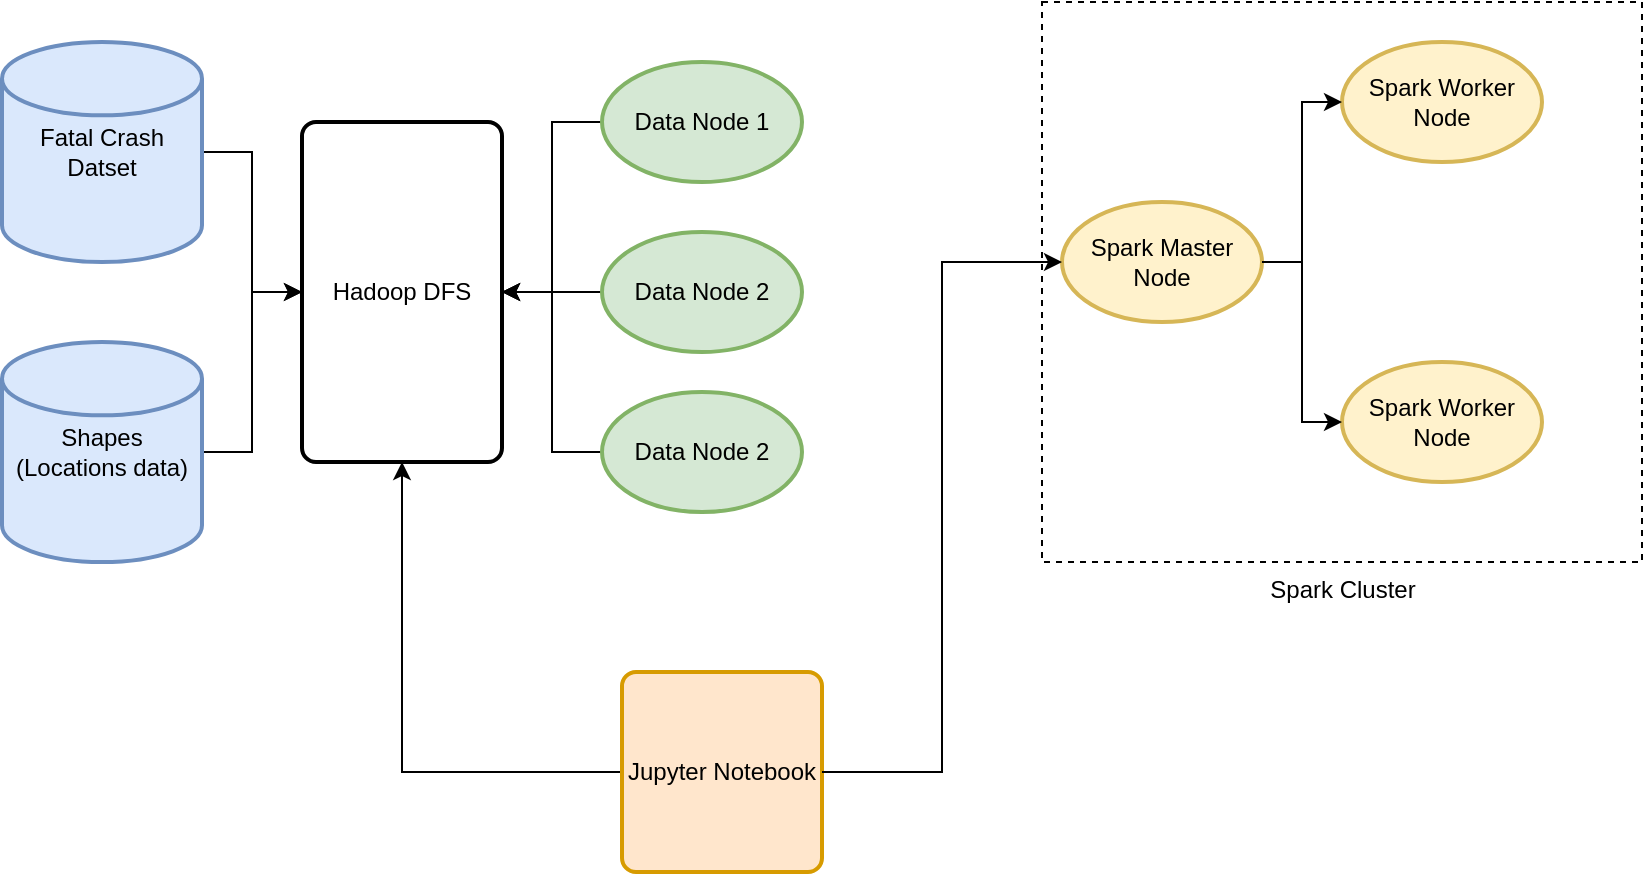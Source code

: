 <mxfile version="22.0.5" type="github">
  <diagram name="Page-1" id="5Hz0wXWLAJC5K84tN0uE">
    <mxGraphModel dx="1194" dy="687" grid="1" gridSize="10" guides="1" tooltips="1" connect="1" arrows="1" fold="1" page="1" pageScale="1" pageWidth="850" pageHeight="1100" math="0" shadow="0">
      <root>
        <mxCell id="0" />
        <mxCell id="1" parent="0" />
        <mxCell id="tXeFRsbnpcotNuKh1mEu-26" value="Spark Cluster" style="verticalLabelPosition=bottom;verticalAlign=top;html=1;shape=mxgraph.basic.rect;fillColor2=none;strokeWidth=1;size=20;indent=5;fillColor=none;dashed=1;" vertex="1" parent="1">
          <mxGeometry x="540" width="300" height="280" as="geometry" />
        </mxCell>
        <mxCell id="tXeFRsbnpcotNuKh1mEu-4" style="edgeStyle=orthogonalEdgeStyle;rounded=0;orthogonalLoop=1;jettySize=auto;html=1;exitX=1;exitY=0.5;exitDx=0;exitDy=0;exitPerimeter=0;entryX=0;entryY=0.5;entryDx=0;entryDy=0;" edge="1" parent="1" source="tXeFRsbnpcotNuKh1mEu-1" target="tXeFRsbnpcotNuKh1mEu-3">
          <mxGeometry relative="1" as="geometry" />
        </mxCell>
        <mxCell id="tXeFRsbnpcotNuKh1mEu-1" value="Fatal Crash Datset" style="strokeWidth=2;html=1;shape=mxgraph.flowchart.database;whiteSpace=wrap;fillColor=#dae8fc;strokeColor=#6c8ebf;" vertex="1" parent="1">
          <mxGeometry x="20" y="20" width="100" height="110" as="geometry" />
        </mxCell>
        <mxCell id="tXeFRsbnpcotNuKh1mEu-6" style="edgeStyle=orthogonalEdgeStyle;rounded=0;orthogonalLoop=1;jettySize=auto;html=1;exitX=1;exitY=0.5;exitDx=0;exitDy=0;exitPerimeter=0;entryX=0;entryY=0.5;entryDx=0;entryDy=0;" edge="1" parent="1" source="tXeFRsbnpcotNuKh1mEu-2" target="tXeFRsbnpcotNuKh1mEu-3">
          <mxGeometry relative="1" as="geometry" />
        </mxCell>
        <mxCell id="tXeFRsbnpcotNuKh1mEu-2" value="Shapes (Locations data)" style="strokeWidth=2;html=1;shape=mxgraph.flowchart.database;whiteSpace=wrap;fillColor=#dae8fc;strokeColor=#6c8ebf;" vertex="1" parent="1">
          <mxGeometry x="20" y="170" width="100" height="110" as="geometry" />
        </mxCell>
        <mxCell id="tXeFRsbnpcotNuKh1mEu-3" value="Hadoop DFS" style="rounded=1;whiteSpace=wrap;html=1;absoluteArcSize=1;arcSize=14;strokeWidth=2;" vertex="1" parent="1">
          <mxGeometry x="170" y="60" width="100" height="170" as="geometry" />
        </mxCell>
        <mxCell id="tXeFRsbnpcotNuKh1mEu-7" value="Spark Worker Node" style="strokeWidth=2;html=1;shape=mxgraph.flowchart.start_1;whiteSpace=wrap;fillColor=#fff2cc;strokeColor=#d6b656;" vertex="1" parent="1">
          <mxGeometry x="690" y="20" width="100" height="60" as="geometry" />
        </mxCell>
        <mxCell id="tXeFRsbnpcotNuKh1mEu-8" value="Spark Worker Node" style="strokeWidth=2;html=1;shape=mxgraph.flowchart.start_1;whiteSpace=wrap;fillColor=#fff2cc;strokeColor=#d6b656;" vertex="1" parent="1">
          <mxGeometry x="690" y="180" width="100" height="60" as="geometry" />
        </mxCell>
        <mxCell id="tXeFRsbnpcotNuKh1mEu-10" value="Spark Master Node" style="strokeWidth=2;html=1;shape=mxgraph.flowchart.start_1;whiteSpace=wrap;fillColor=#fff2cc;strokeColor=#d6b656;" vertex="1" parent="1">
          <mxGeometry x="550" y="100" width="100" height="60" as="geometry" />
        </mxCell>
        <mxCell id="tXeFRsbnpcotNuKh1mEu-11" style="edgeStyle=orthogonalEdgeStyle;rounded=0;orthogonalLoop=1;jettySize=auto;html=1;exitX=1;exitY=0.5;exitDx=0;exitDy=0;exitPerimeter=0;entryX=0;entryY=0.5;entryDx=0;entryDy=0;entryPerimeter=0;" edge="1" parent="1" source="tXeFRsbnpcotNuKh1mEu-10" target="tXeFRsbnpcotNuKh1mEu-7">
          <mxGeometry relative="1" as="geometry" />
        </mxCell>
        <mxCell id="tXeFRsbnpcotNuKh1mEu-12" style="edgeStyle=orthogonalEdgeStyle;rounded=0;orthogonalLoop=1;jettySize=auto;html=1;exitX=1;exitY=0.5;exitDx=0;exitDy=0;exitPerimeter=0;entryX=0;entryY=0.5;entryDx=0;entryDy=0;entryPerimeter=0;" edge="1" parent="1" source="tXeFRsbnpcotNuKh1mEu-10" target="tXeFRsbnpcotNuKh1mEu-8">
          <mxGeometry relative="1" as="geometry" />
        </mxCell>
        <mxCell id="tXeFRsbnpcotNuKh1mEu-22" style="edgeStyle=orthogonalEdgeStyle;rounded=0;orthogonalLoop=1;jettySize=auto;html=1;exitX=0;exitY=0.5;exitDx=0;exitDy=0;exitPerimeter=0;entryX=1;entryY=0.5;entryDx=0;entryDy=0;" edge="1" parent="1" source="tXeFRsbnpcotNuKh1mEu-14" target="tXeFRsbnpcotNuKh1mEu-3">
          <mxGeometry relative="1" as="geometry" />
        </mxCell>
        <mxCell id="tXeFRsbnpcotNuKh1mEu-14" value="Data Node 1" style="strokeWidth=2;html=1;shape=mxgraph.flowchart.start_1;whiteSpace=wrap;fillColor=#d5e8d4;strokeColor=#82b366;" vertex="1" parent="1">
          <mxGeometry x="320" y="30" width="100" height="60" as="geometry" />
        </mxCell>
        <mxCell id="tXeFRsbnpcotNuKh1mEu-21" style="edgeStyle=orthogonalEdgeStyle;rounded=0;orthogonalLoop=1;jettySize=auto;html=1;exitX=0;exitY=0.5;exitDx=0;exitDy=0;exitPerimeter=0;" edge="1" parent="1" source="tXeFRsbnpcotNuKh1mEu-15" target="tXeFRsbnpcotNuKh1mEu-3">
          <mxGeometry relative="1" as="geometry" />
        </mxCell>
        <mxCell id="tXeFRsbnpcotNuKh1mEu-15" value="Data Node 2" style="strokeWidth=2;html=1;shape=mxgraph.flowchart.start_1;whiteSpace=wrap;fillColor=#d5e8d4;strokeColor=#82b366;" vertex="1" parent="1">
          <mxGeometry x="320" y="115" width="100" height="60" as="geometry" />
        </mxCell>
        <mxCell id="tXeFRsbnpcotNuKh1mEu-20" style="edgeStyle=orthogonalEdgeStyle;rounded=0;orthogonalLoop=1;jettySize=auto;html=1;exitX=0;exitY=0.5;exitDx=0;exitDy=0;exitPerimeter=0;entryX=1;entryY=0.5;entryDx=0;entryDy=0;" edge="1" parent="1" source="tXeFRsbnpcotNuKh1mEu-16" target="tXeFRsbnpcotNuKh1mEu-3">
          <mxGeometry relative="1" as="geometry" />
        </mxCell>
        <mxCell id="tXeFRsbnpcotNuKh1mEu-16" value="Data Node 2" style="strokeWidth=2;html=1;shape=mxgraph.flowchart.start_1;whiteSpace=wrap;fillColor=#d5e8d4;strokeColor=#82b366;" vertex="1" parent="1">
          <mxGeometry x="320" y="195" width="100" height="60" as="geometry" />
        </mxCell>
        <mxCell id="tXeFRsbnpcotNuKh1mEu-25" style="edgeStyle=orthogonalEdgeStyle;rounded=0;orthogonalLoop=1;jettySize=auto;html=1;exitX=0;exitY=0.5;exitDx=0;exitDy=0;entryX=0.5;entryY=1;entryDx=0;entryDy=0;" edge="1" parent="1" source="tXeFRsbnpcotNuKh1mEu-23" target="tXeFRsbnpcotNuKh1mEu-3">
          <mxGeometry relative="1" as="geometry" />
        </mxCell>
        <mxCell id="tXeFRsbnpcotNuKh1mEu-23" value="Jupyter Notebook" style="rounded=1;whiteSpace=wrap;html=1;absoluteArcSize=1;arcSize=14;strokeWidth=2;fillColor=#ffe6cc;strokeColor=#d79b00;" vertex="1" parent="1">
          <mxGeometry x="330" y="335" width="100" height="100" as="geometry" />
        </mxCell>
        <mxCell id="tXeFRsbnpcotNuKh1mEu-24" style="edgeStyle=orthogonalEdgeStyle;rounded=0;orthogonalLoop=1;jettySize=auto;html=1;exitX=1;exitY=0.5;exitDx=0;exitDy=0;entryX=0;entryY=0.5;entryDx=0;entryDy=0;entryPerimeter=0;" edge="1" parent="1" source="tXeFRsbnpcotNuKh1mEu-23" target="tXeFRsbnpcotNuKh1mEu-10">
          <mxGeometry relative="1" as="geometry" />
        </mxCell>
      </root>
    </mxGraphModel>
  </diagram>
</mxfile>
